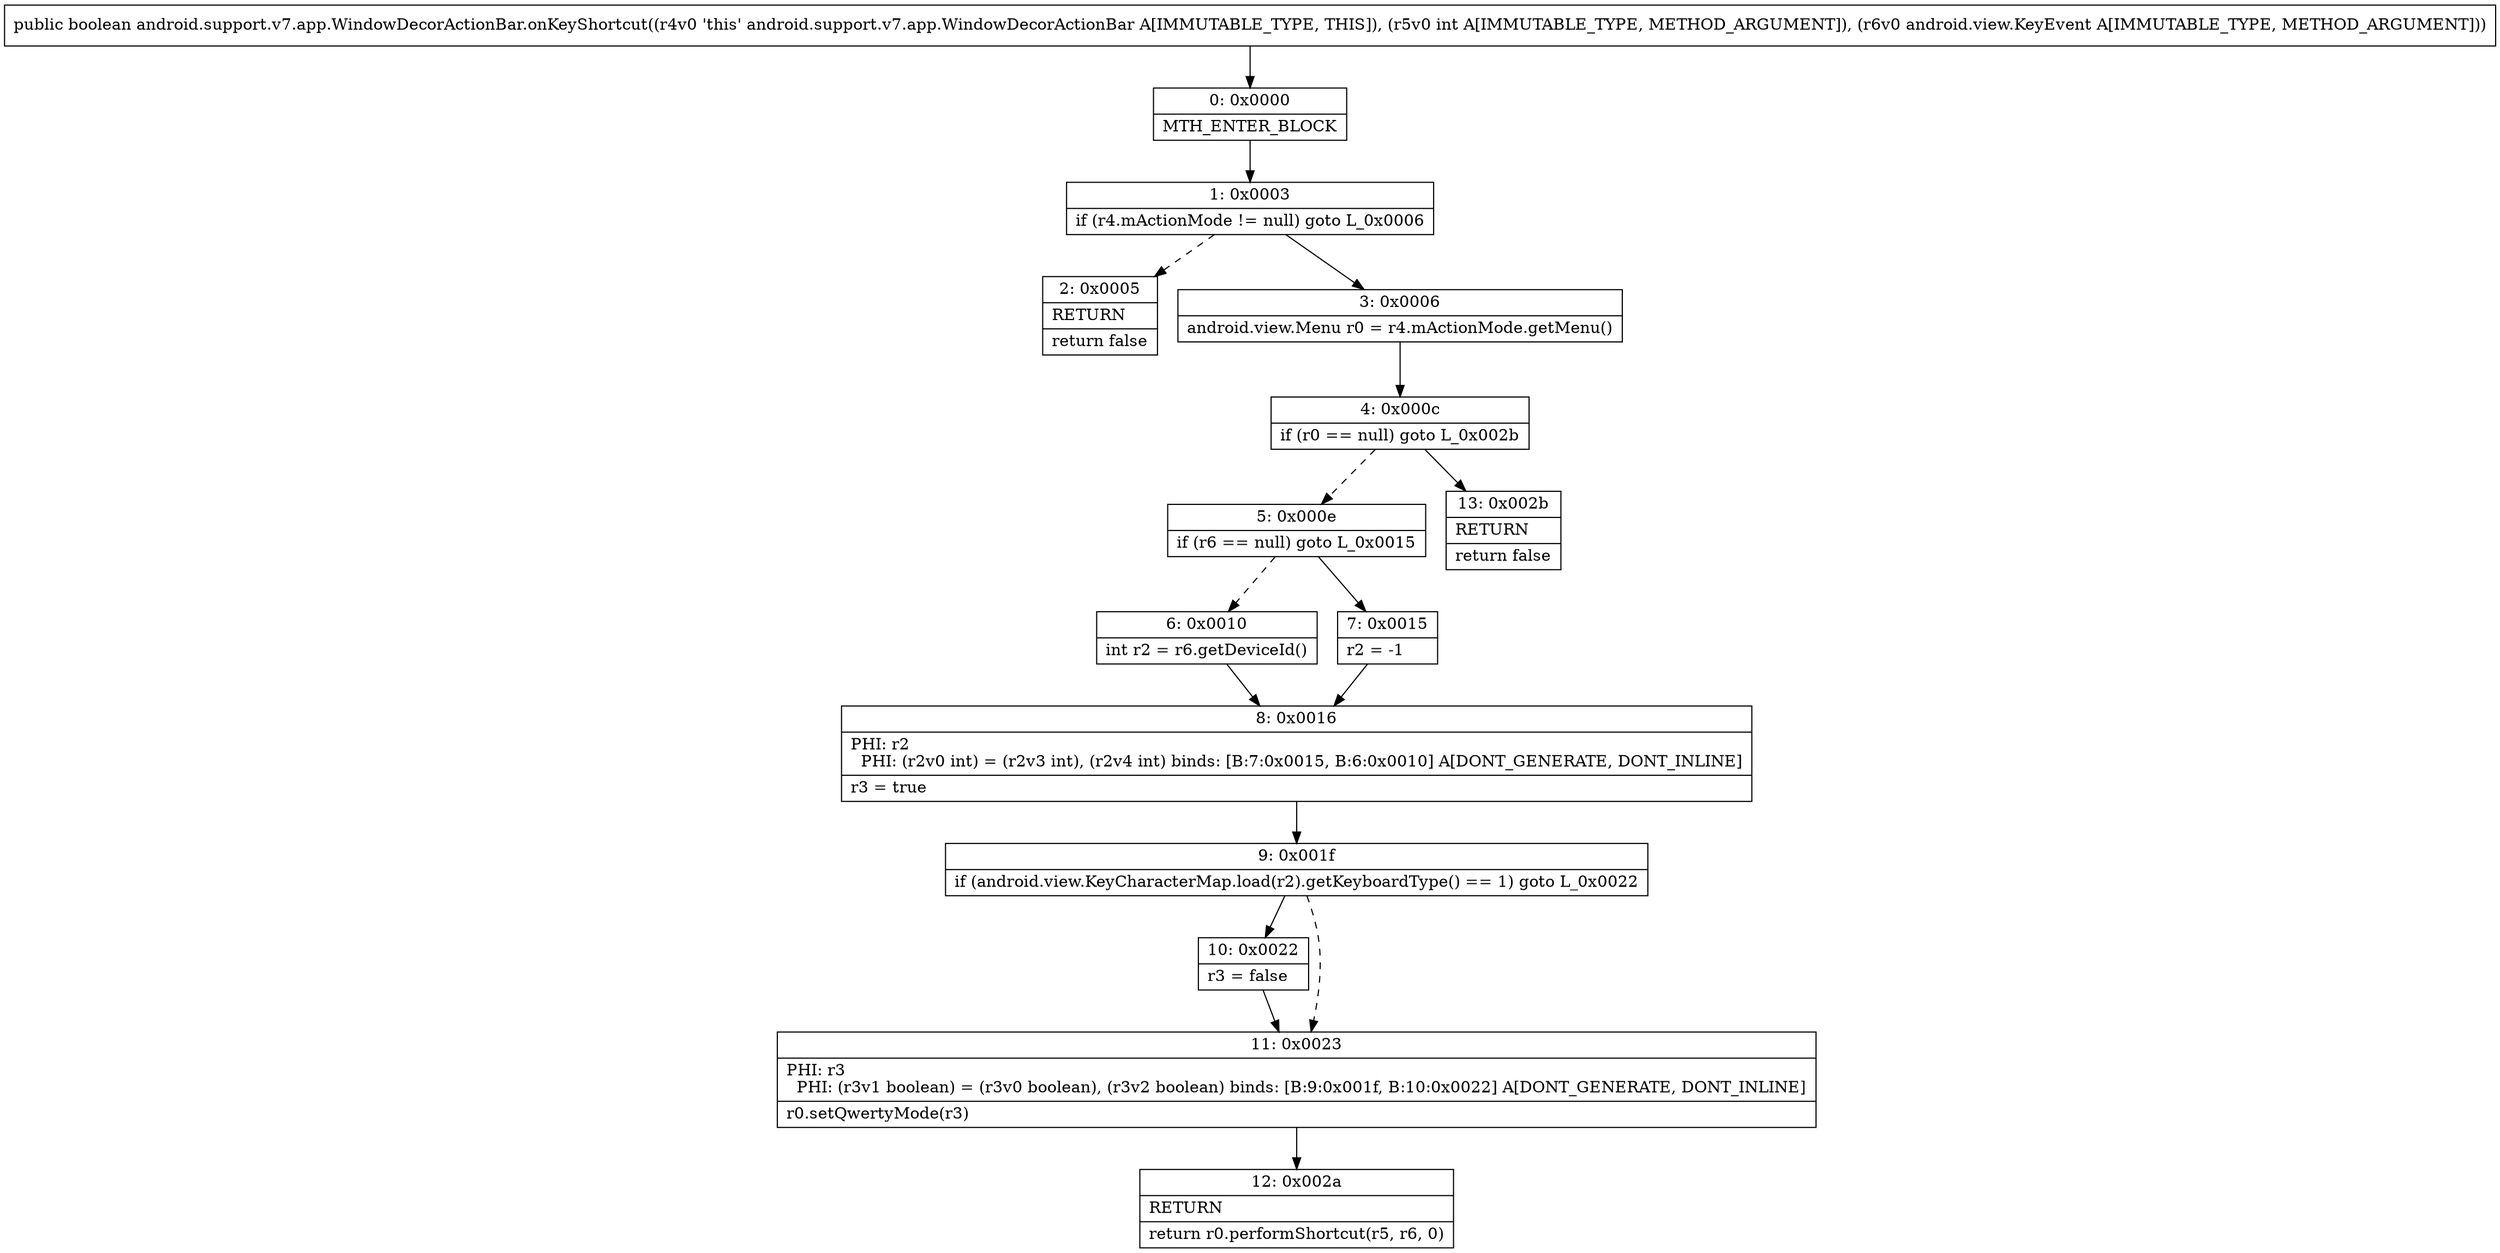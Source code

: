 digraph "CFG forandroid.support.v7.app.WindowDecorActionBar.onKeyShortcut(ILandroid\/view\/KeyEvent;)Z" {
Node_0 [shape=record,label="{0\:\ 0x0000|MTH_ENTER_BLOCK\l}"];
Node_1 [shape=record,label="{1\:\ 0x0003|if (r4.mActionMode != null) goto L_0x0006\l}"];
Node_2 [shape=record,label="{2\:\ 0x0005|RETURN\l|return false\l}"];
Node_3 [shape=record,label="{3\:\ 0x0006|android.view.Menu r0 = r4.mActionMode.getMenu()\l}"];
Node_4 [shape=record,label="{4\:\ 0x000c|if (r0 == null) goto L_0x002b\l}"];
Node_5 [shape=record,label="{5\:\ 0x000e|if (r6 == null) goto L_0x0015\l}"];
Node_6 [shape=record,label="{6\:\ 0x0010|int r2 = r6.getDeviceId()\l}"];
Node_7 [shape=record,label="{7\:\ 0x0015|r2 = \-1\l}"];
Node_8 [shape=record,label="{8\:\ 0x0016|PHI: r2 \l  PHI: (r2v0 int) = (r2v3 int), (r2v4 int) binds: [B:7:0x0015, B:6:0x0010] A[DONT_GENERATE, DONT_INLINE]\l|r3 = true\l}"];
Node_9 [shape=record,label="{9\:\ 0x001f|if (android.view.KeyCharacterMap.load(r2).getKeyboardType() == 1) goto L_0x0022\l}"];
Node_10 [shape=record,label="{10\:\ 0x0022|r3 = false\l}"];
Node_11 [shape=record,label="{11\:\ 0x0023|PHI: r3 \l  PHI: (r3v1 boolean) = (r3v0 boolean), (r3v2 boolean) binds: [B:9:0x001f, B:10:0x0022] A[DONT_GENERATE, DONT_INLINE]\l|r0.setQwertyMode(r3)\l}"];
Node_12 [shape=record,label="{12\:\ 0x002a|RETURN\l|return r0.performShortcut(r5, r6, 0)\l}"];
Node_13 [shape=record,label="{13\:\ 0x002b|RETURN\l|return false\l}"];
MethodNode[shape=record,label="{public boolean android.support.v7.app.WindowDecorActionBar.onKeyShortcut((r4v0 'this' android.support.v7.app.WindowDecorActionBar A[IMMUTABLE_TYPE, THIS]), (r5v0 int A[IMMUTABLE_TYPE, METHOD_ARGUMENT]), (r6v0 android.view.KeyEvent A[IMMUTABLE_TYPE, METHOD_ARGUMENT])) }"];
MethodNode -> Node_0;
Node_0 -> Node_1;
Node_1 -> Node_2[style=dashed];
Node_1 -> Node_3;
Node_3 -> Node_4;
Node_4 -> Node_5[style=dashed];
Node_4 -> Node_13;
Node_5 -> Node_6[style=dashed];
Node_5 -> Node_7;
Node_6 -> Node_8;
Node_7 -> Node_8;
Node_8 -> Node_9;
Node_9 -> Node_10;
Node_9 -> Node_11[style=dashed];
Node_10 -> Node_11;
Node_11 -> Node_12;
}

